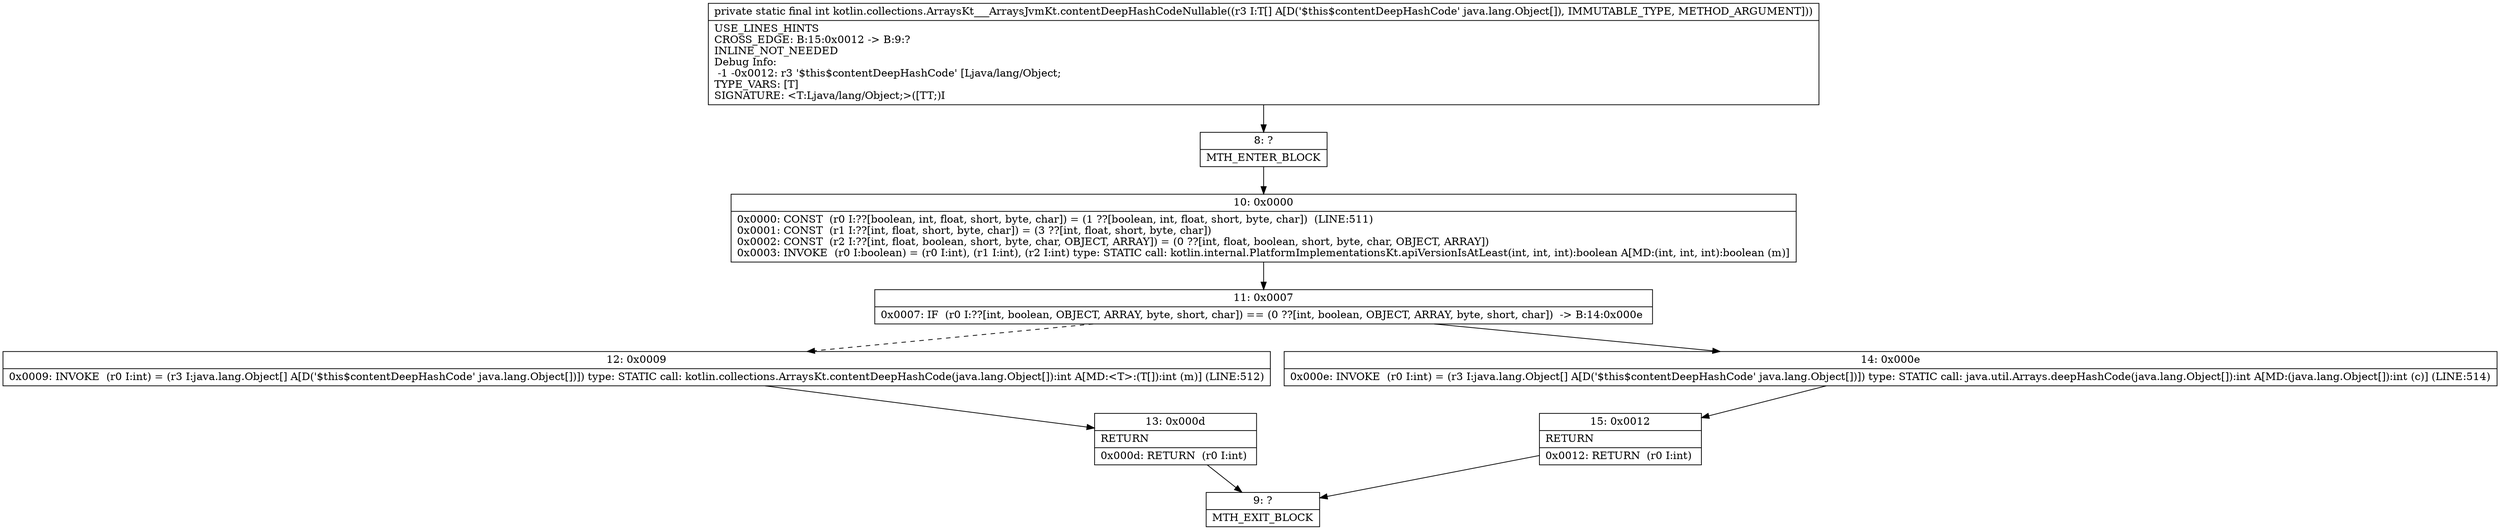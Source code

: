 digraph "CFG forkotlin.collections.ArraysKt___ArraysJvmKt.contentDeepHashCodeNullable([Ljava\/lang\/Object;)I" {
Node_8 [shape=record,label="{8\:\ ?|MTH_ENTER_BLOCK\l}"];
Node_10 [shape=record,label="{10\:\ 0x0000|0x0000: CONST  (r0 I:??[boolean, int, float, short, byte, char]) = (1 ??[boolean, int, float, short, byte, char])  (LINE:511)\l0x0001: CONST  (r1 I:??[int, float, short, byte, char]) = (3 ??[int, float, short, byte, char]) \l0x0002: CONST  (r2 I:??[int, float, boolean, short, byte, char, OBJECT, ARRAY]) = (0 ??[int, float, boolean, short, byte, char, OBJECT, ARRAY]) \l0x0003: INVOKE  (r0 I:boolean) = (r0 I:int), (r1 I:int), (r2 I:int) type: STATIC call: kotlin.internal.PlatformImplementationsKt.apiVersionIsAtLeast(int, int, int):boolean A[MD:(int, int, int):boolean (m)]\l}"];
Node_11 [shape=record,label="{11\:\ 0x0007|0x0007: IF  (r0 I:??[int, boolean, OBJECT, ARRAY, byte, short, char]) == (0 ??[int, boolean, OBJECT, ARRAY, byte, short, char])  \-\> B:14:0x000e \l}"];
Node_12 [shape=record,label="{12\:\ 0x0009|0x0009: INVOKE  (r0 I:int) = (r3 I:java.lang.Object[] A[D('$this$contentDeepHashCode' java.lang.Object[])]) type: STATIC call: kotlin.collections.ArraysKt.contentDeepHashCode(java.lang.Object[]):int A[MD:\<T\>:(T[]):int (m)] (LINE:512)\l}"];
Node_13 [shape=record,label="{13\:\ 0x000d|RETURN\l|0x000d: RETURN  (r0 I:int) \l}"];
Node_9 [shape=record,label="{9\:\ ?|MTH_EXIT_BLOCK\l}"];
Node_14 [shape=record,label="{14\:\ 0x000e|0x000e: INVOKE  (r0 I:int) = (r3 I:java.lang.Object[] A[D('$this$contentDeepHashCode' java.lang.Object[])]) type: STATIC call: java.util.Arrays.deepHashCode(java.lang.Object[]):int A[MD:(java.lang.Object[]):int (c)] (LINE:514)\l}"];
Node_15 [shape=record,label="{15\:\ 0x0012|RETURN\l|0x0012: RETURN  (r0 I:int) \l}"];
MethodNode[shape=record,label="{private static final int kotlin.collections.ArraysKt___ArraysJvmKt.contentDeepHashCodeNullable((r3 I:T[] A[D('$this$contentDeepHashCode' java.lang.Object[]), IMMUTABLE_TYPE, METHOD_ARGUMENT]))  | USE_LINES_HINTS\lCROSS_EDGE: B:15:0x0012 \-\> B:9:?\lINLINE_NOT_NEEDED\lDebug Info:\l  \-1 \-0x0012: r3 '$this$contentDeepHashCode' [Ljava\/lang\/Object;\lTYPE_VARS: [T]\lSIGNATURE: \<T:Ljava\/lang\/Object;\>([TT;)I\l}"];
MethodNode -> Node_8;Node_8 -> Node_10;
Node_10 -> Node_11;
Node_11 -> Node_12[style=dashed];
Node_11 -> Node_14;
Node_12 -> Node_13;
Node_13 -> Node_9;
Node_14 -> Node_15;
Node_15 -> Node_9;
}

